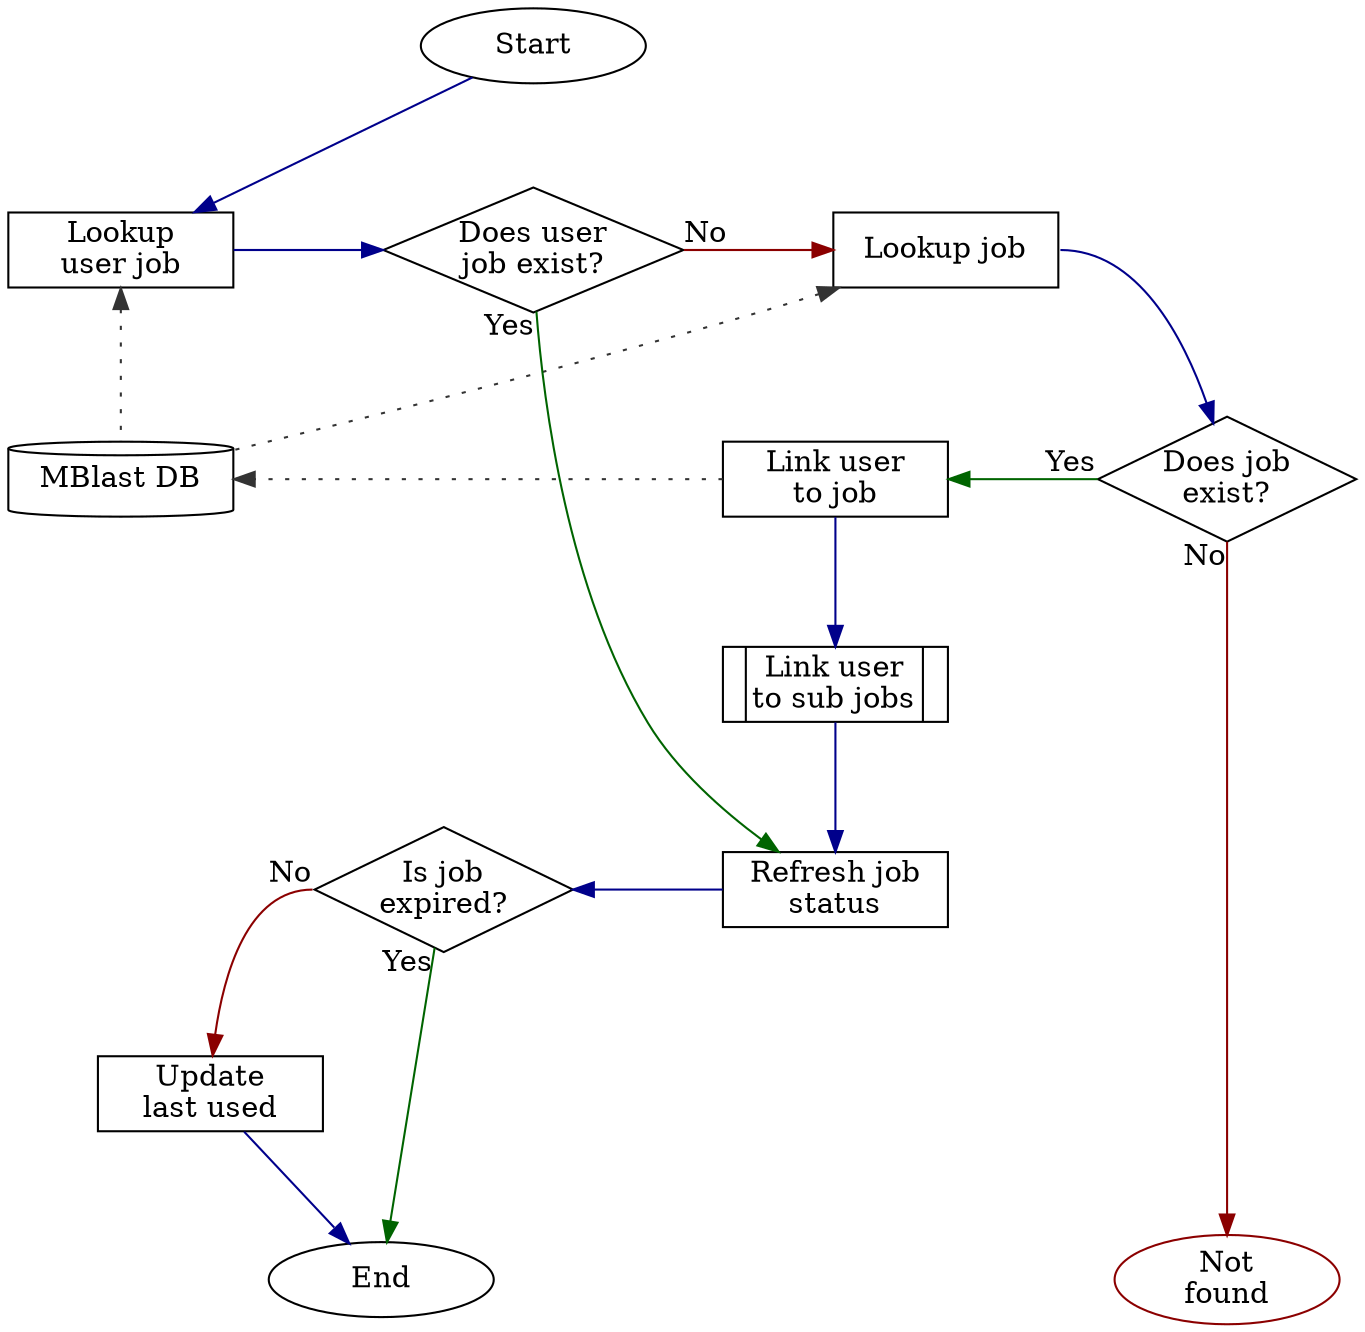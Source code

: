 digraph {
  graph [nodesep=1, ranksep=0.7]
  node  [margin=0, shape=rect, width=1.5]
  edge  [color=darkblue]

  //
  // Nodes
  //

  Start               [label="Start", shape=oval]
  End                 [label="End", shape=oval]
  NotFound            [label="Not\nfound" shape=oval, color=darkred]

  LookupUserJob       [label="Lookup\nuser job"]
  LookupJob           [label="Lookup job"]
  DB                  [label="MBlast DB", shape=cylinder]
  DoesJobExist1       [label="Does user\njob exist?", shape=diamond]
  DoesJobExist2       [label="Does job\nexist?", shape=diamond]
  RefreshJobStatus    [label="Refresh job\nstatus"]
  LinkUserToJob       [label="Link user\nto job"]
  LinkUserToSubJobs   [label="|Link user\nto sub jobs|", shape=record]
  IsJobStillCached    [label="Is job\nexpired?", shape=diamond]
  UpdateLastUsed      [label="Update\nlast used"]

  //
  // Edges
  //

  Start              -> LookupUserJob

  LookupUserJob      -> DoesJobExist1
  LookupUserJob      -> DB                [dir=back, style=dotted, color="#333333"]

  DoesJobExist1      -> RefreshJobStatus  [taillabel="Yes", color=darkgreen]
  DoesJobExist1      -> LookupJob         [taillabel="No", color=darkred]

  LookupJob          -> DB                [dir=back, style=dotted, color="#333333", constraint=false]
  LookupJob:e        -> DoesJobExist2     []

  LinkUserToJob      -> DoesJobExist2     [headlabel="Yes", color=darkgreen, dir=back]
  DoesJobExist2      -> NotFound          [taillabel="No", color=darkred]

  LinkUserToJob      -> LinkUserToSubJobs
  LinkUserToJob      -> DB                [style=dotted, constraint=false, color="#333333"]

  LinkUserToSubJobs  -> RefreshJobStatus  []

  IsJobStillCached   -> RefreshJobStatus  [dir=back]

  IsJobStillCached:w -> UpdateLastUsed    [taillabel="No", color=darkred]
  IsJobStillCached   -> End               [taillabel="Yes", color=darkgreen]

  UpdateLastUsed     -> End

  //
  // Formatting
  //

  {
    rank=same
    LookupUserJob
    DoesJobExist1
    LookupJob
  }

  {
    rank=same
    RefreshJobStatus
    IsJobStillCached
    // UpdateLastUsed
  }

  {
    rank=sink
    NotFound
    End
  }

  {
    rank=same
    DoesJobExist2
    LinkUserToJob
  }

  {
    edge [style=invis]
    LookupJob -> LinkUserToJob
    LinkUserToSubJobs -> IsJobStillCached
    DoesJobExist1 -> LinkUserToJob
    // UpdateLastUsed -> NotFound
    Start -> LookupJob
  }

}